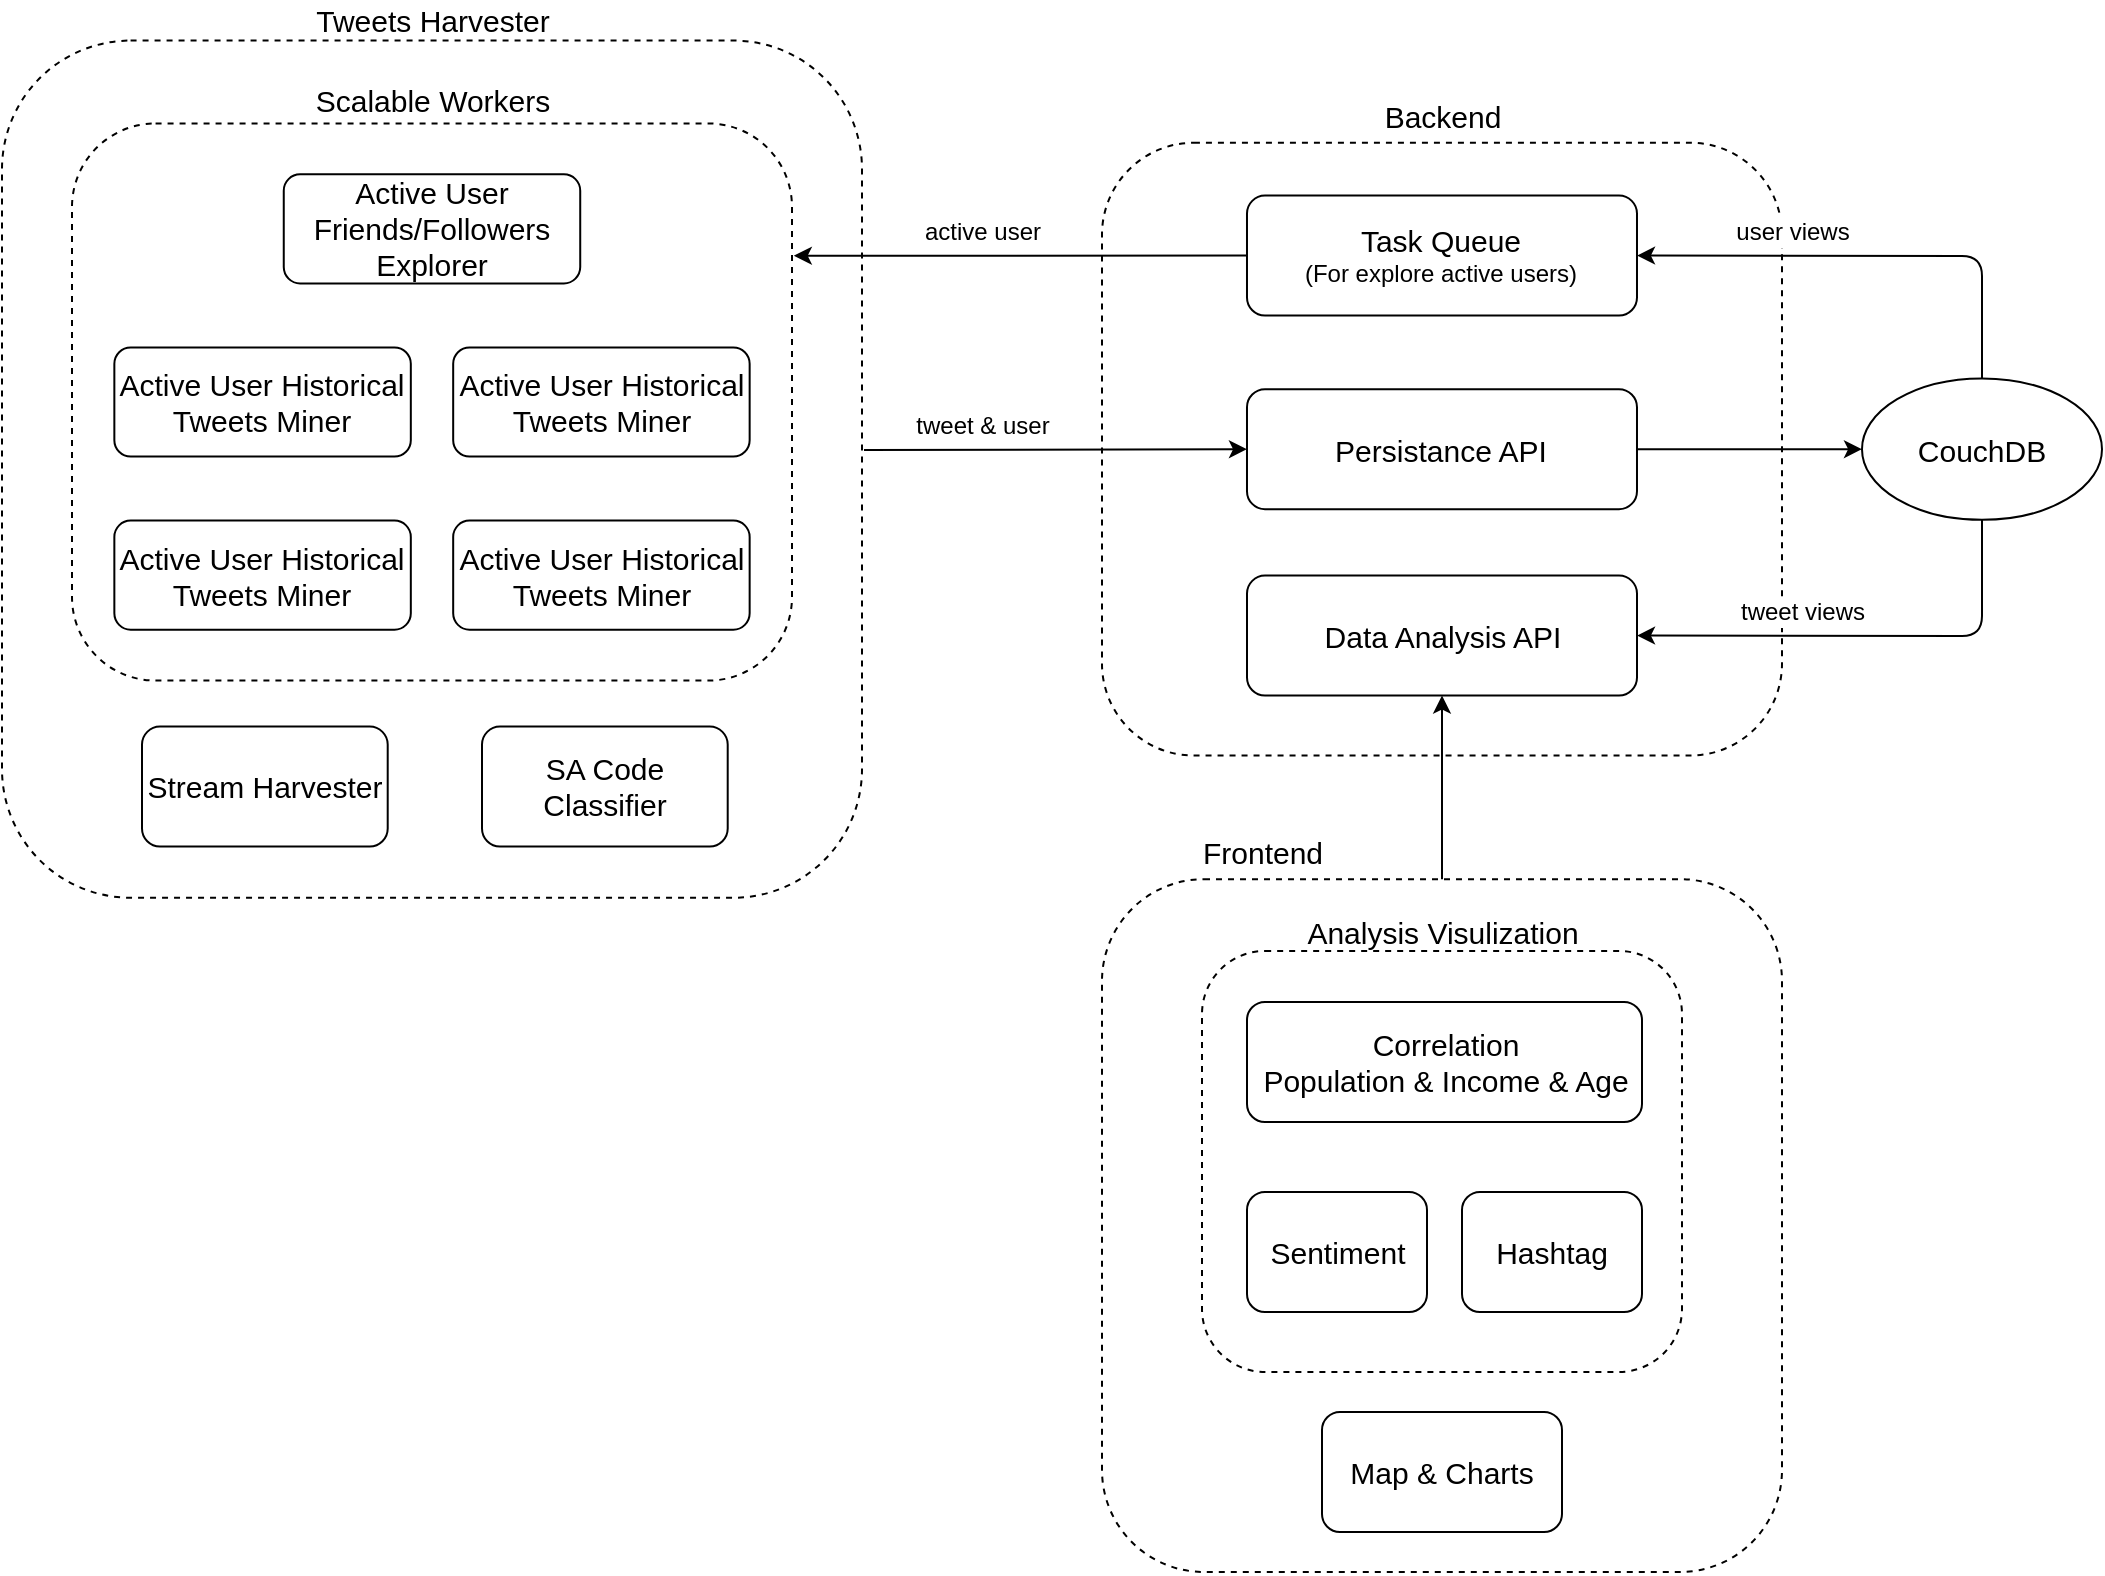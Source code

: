 <mxfile version="13.1.3" type="device"><diagram id="C5RBs43oDa-KdzZeNtuy" name="Page-1"><mxGraphModel dx="1601" dy="546" grid="1" gridSize="10" guides="1" tooltips="1" connect="1" arrows="1" fold="1" page="1" pageScale="1" pageWidth="827" pageHeight="1169" math="0" shadow="0"><root><mxCell id="WIyWlLk6GJQsqaUBKTNV-0"/><mxCell id="WIyWlLk6GJQsqaUBKTNV-1" parent="WIyWlLk6GJQsqaUBKTNV-0"/><mxCell id="iR7nIhYMgBCpDcacIGAv-37" value="" style="group" vertex="1" connectable="0" parent="WIyWlLk6GJQsqaUBKTNV-1"><mxGeometry x="-130" y="24.29" width="430" height="448.57" as="geometry"/></mxCell><mxCell id="iR7nIhYMgBCpDcacIGAv-35" value="" style="rounded=1;whiteSpace=wrap;html=1;dashed=1;fillColor=none;strokeWidth=1;shadow=0;" vertex="1" parent="iR7nIhYMgBCpDcacIGAv-37"><mxGeometry y="20" width="430" height="428.57" as="geometry"/></mxCell><mxCell id="iR7nIhYMgBCpDcacIGAv-36" value="Tweets Harvester" style="text;html=1;align=center;verticalAlign=middle;resizable=0;points=[];autosize=1;fontSize=15;" vertex="1" parent="iR7nIhYMgBCpDcacIGAv-37"><mxGeometry x="150.0" width="130" height="20" as="geometry"/></mxCell><mxCell id="iR7nIhYMgBCpDcacIGAv-6" value="Stream Harvester" style="rounded=1;whiteSpace=wrap;html=1;shadow=0;strokeWidth=1;fillColor=none;fontSize=15;" vertex="1" parent="iR7nIhYMgBCpDcacIGAv-37"><mxGeometry x="70.001" y="363" width="122.857" height="60" as="geometry"/></mxCell><mxCell id="iR7nIhYMgBCpDcacIGAv-30" value="Scalable Workers" style="text;html=1;align=center;verticalAlign=middle;resizable=0;points=[];autosize=1;fontSize=15;" vertex="1" parent="iR7nIhYMgBCpDcacIGAv-37"><mxGeometry x="149.998" y="40" width="130" height="20" as="geometry"/></mxCell><mxCell id="iR7nIhYMgBCpDcacIGAv-31" value="" style="group" vertex="1" connectable="0" parent="iR7nIhYMgBCpDcacIGAv-37"><mxGeometry x="35" y="40" width="360" height="300" as="geometry"/></mxCell><mxCell id="iR7nIhYMgBCpDcacIGAv-29" value="" style="rounded=1;whiteSpace=wrap;html=1;dashed=1;fillColor=none;strokeWidth=1;shadow=0;" vertex="1" parent="iR7nIhYMgBCpDcacIGAv-31"><mxGeometry y="21.429" width="360" height="278.571" as="geometry"/></mxCell><mxCell id="iR7nIhYMgBCpDcacIGAv-23" value="Active User Historical Tweets Miner" style="rounded=1;whiteSpace=wrap;html=1;shadow=0;labelBackgroundColor=none;strokeWidth=1;fillColor=none;fontSize=15;" vertex="1" parent="iR7nIhYMgBCpDcacIGAv-31"><mxGeometry x="21.176" y="133.437" width="148.235" height="54.545" as="geometry"/></mxCell><mxCell id="iR7nIhYMgBCpDcacIGAv-20" value="Active User Friends/Followers Explorer" style="rounded=1;whiteSpace=wrap;html=1;shadow=0;labelBackgroundColor=none;strokeWidth=1;fillColor=none;fontSize=15;" vertex="1" parent="iR7nIhYMgBCpDcacIGAv-31"><mxGeometry x="105.882" y="46.873" width="148.235" height="54.545" as="geometry"/></mxCell><mxCell id="iR7nIhYMgBCpDcacIGAv-21" value="Active User Historical Tweets Miner" style="rounded=1;whiteSpace=wrap;html=1;shadow=0;labelBackgroundColor=none;strokeWidth=1;fillColor=none;fontSize=15;" vertex="1" parent="iR7nIhYMgBCpDcacIGAv-31"><mxGeometry x="190.588" y="133.437" width="148.235" height="54.545" as="geometry"/></mxCell><mxCell id="iR7nIhYMgBCpDcacIGAv-22" value="Active User Historical Tweets Miner" style="rounded=1;whiteSpace=wrap;html=1;shadow=0;labelBackgroundColor=none;strokeWidth=1;fillColor=none;fontSize=15;" vertex="1" parent="iR7nIhYMgBCpDcacIGAv-31"><mxGeometry x="21.176" y="220" width="148.235" height="54.545" as="geometry"/></mxCell><mxCell id="iR7nIhYMgBCpDcacIGAv-32" value="Active User Historical Tweets Miner" style="rounded=1;whiteSpace=wrap;html=1;shadow=0;labelBackgroundColor=none;strokeWidth=1;fillColor=none;fontSize=15;" vertex="1" parent="iR7nIhYMgBCpDcacIGAv-31"><mxGeometry x="190.588" y="220" width="148.235" height="54.545" as="geometry"/></mxCell><mxCell id="iR7nIhYMgBCpDcacIGAv-58" value="SA Code&lt;br&gt;Classifier" style="rounded=1;whiteSpace=wrap;html=1;shadow=0;strokeWidth=1;fillColor=none;fontSize=15;" vertex="1" parent="iR7nIhYMgBCpDcacIGAv-37"><mxGeometry x="240.001" y="363" width="122.857" height="60" as="geometry"/></mxCell><mxCell id="iR7nIhYMgBCpDcacIGAv-4" value="" style="group;perimeterSpacing=0;fontSize=15;" vertex="1" connectable="0" parent="WIyWlLk6GJQsqaUBKTNV-1"><mxGeometry x="420" y="71.79" width="340" height="330" as="geometry"/></mxCell><mxCell id="iR7nIhYMgBCpDcacIGAv-2" value="" style="rounded=1;whiteSpace=wrap;html=1;dashed=1;fillColor=none;strokeWidth=1;shadow=0;" vertex="1" parent="iR7nIhYMgBCpDcacIGAv-4"><mxGeometry y="23.571" width="340" height="306.429" as="geometry"/></mxCell><mxCell id="iR7nIhYMgBCpDcacIGAv-3" value="Backend" style="text;html=1;align=center;verticalAlign=middle;resizable=0;points=[];autosize=1;fontSize=15;" vertex="1" parent="iR7nIhYMgBCpDcacIGAv-4"><mxGeometry x="135.001" width="70" height="20" as="geometry"/></mxCell><mxCell id="iR7nIhYMgBCpDcacIGAv-0" value="&lt;font style=&quot;font-size: 15px&quot;&gt;Task Queue&lt;/font&gt;&lt;br&gt;(For explore active users)" style="rounded=1;whiteSpace=wrap;html=1;" vertex="1" parent="iR7nIhYMgBCpDcacIGAv-4"><mxGeometry x="72.497" y="49.999" width="195" height="60" as="geometry"/></mxCell><mxCell id="iR7nIhYMgBCpDcacIGAv-8" value="Persistance API" style="rounded=1;whiteSpace=wrap;html=1;shadow=0;strokeWidth=1;fillColor=none;fontSize=15;" vertex="1" parent="iR7nIhYMgBCpDcacIGAv-4"><mxGeometry x="72.497" y="146.786" width="195" height="60" as="geometry"/></mxCell><mxCell id="iR7nIhYMgBCpDcacIGAv-38" value="Data Analysis API" style="rounded=1;whiteSpace=wrap;html=1;shadow=0;labelBackgroundColor=#ffffff;strokeWidth=1;fillColor=none;fontSize=15;" vertex="1" parent="iR7nIhYMgBCpDcacIGAv-4"><mxGeometry x="72.5" y="240" width="195" height="60" as="geometry"/></mxCell><mxCell id="iR7nIhYMgBCpDcacIGAv-12" style="orthogonalLoop=1;jettySize=auto;html=1;rounded=1;entryX=0;entryY=0.5;entryDx=0;entryDy=0;" edge="1" parent="WIyWlLk6GJQsqaUBKTNV-1" target="iR7nIhYMgBCpDcacIGAv-8"><mxGeometry relative="1" as="geometry"><mxPoint x="301" y="249" as="sourcePoint"/><mxPoint x="480" y="249" as="targetPoint"/></mxGeometry></mxCell><mxCell id="iR7nIhYMgBCpDcacIGAv-15" value="tweet &amp;amp; user" style="edgeLabel;html=1;align=center;verticalAlign=middle;resizable=0;points=[];labelBackgroundColor=none;fontSize=12;" vertex="1" connectable="0" parent="iR7nIhYMgBCpDcacIGAv-12"><mxGeometry x="0.388" y="1" relative="1" as="geometry"><mxPoint x="-74.66" y="-10.92" as="offset"/></mxGeometry></mxCell><mxCell id="iR7nIhYMgBCpDcacIGAv-18" style="edgeStyle=none;rounded=1;orthogonalLoop=1;jettySize=auto;html=1;exitX=0.5;exitY=0;exitDx=0;exitDy=0;entryX=1;entryY=0.5;entryDx=0;entryDy=0;fontSize=15;" edge="1" parent="WIyWlLk6GJQsqaUBKTNV-1" source="iR7nIhYMgBCpDcacIGAv-16" target="iR7nIhYMgBCpDcacIGAv-0"><mxGeometry relative="1" as="geometry"><Array as="points"><mxPoint x="860" y="152"/></Array></mxGeometry></mxCell><mxCell id="iR7nIhYMgBCpDcacIGAv-39" style="edgeStyle=none;rounded=1;orthogonalLoop=1;jettySize=auto;html=1;exitX=0.5;exitY=1;exitDx=0;exitDy=0;entryX=1;entryY=0.5;entryDx=0;entryDy=0;fontSize=15;" edge="1" parent="WIyWlLk6GJQsqaUBKTNV-1" source="iR7nIhYMgBCpDcacIGAv-16" target="iR7nIhYMgBCpDcacIGAv-38"><mxGeometry relative="1" as="geometry"><Array as="points"><mxPoint x="860" y="342"/></Array></mxGeometry></mxCell><mxCell id="iR7nIhYMgBCpDcacIGAv-16" value="CouchDB" style="ellipse;whiteSpace=wrap;html=1;rounded=1;shadow=0;labelBackgroundColor=none;strokeWidth=1;fillColor=none;fontSize=15;" vertex="1" parent="WIyWlLk6GJQsqaUBKTNV-1"><mxGeometry x="800" y="213.22" width="120" height="70.714" as="geometry"/></mxCell><mxCell id="iR7nIhYMgBCpDcacIGAv-17" style="edgeStyle=none;rounded=1;orthogonalLoop=1;jettySize=auto;html=1;exitX=1;exitY=0.5;exitDx=0;exitDy=0;entryX=0;entryY=0.5;entryDx=0;entryDy=0;" edge="1" parent="WIyWlLk6GJQsqaUBKTNV-1" source="iR7nIhYMgBCpDcacIGAv-8" target="iR7nIhYMgBCpDcacIGAv-16"><mxGeometry relative="1" as="geometry"/></mxCell><mxCell id="iR7nIhYMgBCpDcacIGAv-19" value="user views" style="text;html=1;align=center;verticalAlign=middle;resizable=0;points=[];autosize=1;fontSize=12;labelBackgroundColor=#ffffff;" vertex="1" parent="WIyWlLk6GJQsqaUBKTNV-1"><mxGeometry x="730" y="130" width="70" height="20" as="geometry"/></mxCell><mxCell id="iR7nIhYMgBCpDcacIGAv-40" value="tweet views" style="text;html=1;align=center;verticalAlign=middle;resizable=0;points=[];autosize=1;fontSize=12;labelBackgroundColor=#ffffff;" vertex="1" parent="WIyWlLk6GJQsqaUBKTNV-1"><mxGeometry x="730" y="320" width="80" height="20" as="geometry"/></mxCell><mxCell id="iR7nIhYMgBCpDcacIGAv-33" value="" style="endArrow=classic;html=1;fontSize=15;exitX=0;exitY=0.5;exitDx=0;exitDy=0;entryX=0.93;entryY=0.251;entryDx=0;entryDy=0;entryPerimeter=0;" edge="1" parent="WIyWlLk6GJQsqaUBKTNV-1" source="iR7nIhYMgBCpDcacIGAv-0"><mxGeometry width="50" height="50" relative="1" as="geometry"><mxPoint x="488.497" y="151.789" as="sourcePoint"/><mxPoint x="265.9" y="151.861" as="targetPoint"/></mxGeometry></mxCell><mxCell id="iR7nIhYMgBCpDcacIGAv-34" value="active user" style="edgeLabel;html=1;align=center;verticalAlign=middle;resizable=0;points=[];fontSize=12;" vertex="1" connectable="0" parent="iR7nIhYMgBCpDcacIGAv-33"><mxGeometry x="-0.014" y="1" relative="1" as="geometry"><mxPoint x="-20.83" y="-12.82" as="offset"/></mxGeometry></mxCell><mxCell id="iR7nIhYMgBCpDcacIGAv-47" style="edgeStyle=none;rounded=1;orthogonalLoop=1;jettySize=auto;html=1;exitX=0.5;exitY=0;exitDx=0;exitDy=0;entryX=0.5;entryY=1;entryDx=0;entryDy=0;fontSize=12;" edge="1" parent="WIyWlLk6GJQsqaUBKTNV-1" source="iR7nIhYMgBCpDcacIGAv-42" target="iR7nIhYMgBCpDcacIGAv-38"><mxGeometry relative="1" as="geometry"/></mxCell><mxCell id="iR7nIhYMgBCpDcacIGAv-42" value="" style="rounded=1;whiteSpace=wrap;html=1;dashed=1;fillColor=none;strokeWidth=1;shadow=0;" vertex="1" parent="WIyWlLk6GJQsqaUBKTNV-1"><mxGeometry x="420" y="463.57" width="340" height="346.43" as="geometry"/></mxCell><mxCell id="iR7nIhYMgBCpDcacIGAv-43" value="Frontend" style="text;html=1;align=center;verticalAlign=middle;resizable=0;points=[];autosize=1;fontSize=15;" vertex="1" parent="WIyWlLk6GJQsqaUBKTNV-1"><mxGeometry x="460.001" y="440" width="80" height="20" as="geometry"/></mxCell><mxCell id="iR7nIhYMgBCpDcacIGAv-56" value="" style="group" vertex="1" connectable="0" parent="WIyWlLk6GJQsqaUBKTNV-1"><mxGeometry x="470" y="480" width="240" height="230" as="geometry"/></mxCell><mxCell id="iR7nIhYMgBCpDcacIGAv-55" value="" style="group" vertex="1" connectable="0" parent="iR7nIhYMgBCpDcacIGAv-56"><mxGeometry width="240" height="230" as="geometry"/></mxCell><mxCell id="iR7nIhYMgBCpDcacIGAv-51" value="" style="rounded=1;whiteSpace=wrap;html=1;dashed=1;fillColor=none;strokeWidth=1;shadow=0;" vertex="1" parent="iR7nIhYMgBCpDcacIGAv-55"><mxGeometry y="19.456" width="240" height="210.544" as="geometry"/></mxCell><mxCell id="iR7nIhYMgBCpDcacIGAv-52" value="Analysis Visulization" style="text;html=1;align=center;verticalAlign=middle;resizable=0;points=[];autosize=1;fontSize=15;" vertex="1" parent="iR7nIhYMgBCpDcacIGAv-55"><mxGeometry x="45" width="150" height="20" as="geometry"/></mxCell><mxCell id="iR7nIhYMgBCpDcacIGAv-48" value="Correlation&lt;br&gt;Population &amp;amp; Income &amp;amp; Age" style="rounded=1;whiteSpace=wrap;html=1;shadow=0;labelBackgroundColor=#ffffff;strokeWidth=1;fillColor=none;fontSize=15;" vertex="1" parent="iR7nIhYMgBCpDcacIGAv-56"><mxGeometry x="22.5" y="45" width="197.5" height="60" as="geometry"/></mxCell><mxCell id="iR7nIhYMgBCpDcacIGAv-49" value="Hashtag" style="rounded=1;whiteSpace=wrap;html=1;shadow=0;labelBackgroundColor=#ffffff;strokeWidth=1;fillColor=none;fontSize=15;" vertex="1" parent="iR7nIhYMgBCpDcacIGAv-56"><mxGeometry x="130" y="140" width="90" height="60" as="geometry"/></mxCell><mxCell id="iR7nIhYMgBCpDcacIGAv-50" value="Sentiment" style="rounded=1;whiteSpace=wrap;html=1;shadow=0;labelBackgroundColor=#ffffff;strokeWidth=1;fillColor=none;fontSize=15;" vertex="1" parent="iR7nIhYMgBCpDcacIGAv-56"><mxGeometry x="22.5" y="140" width="90" height="60" as="geometry"/></mxCell><mxCell id="iR7nIhYMgBCpDcacIGAv-57" value="Map &amp;amp; Charts" style="rounded=1;whiteSpace=wrap;html=1;shadow=0;labelBackgroundColor=#ffffff;strokeWidth=1;fillColor=none;fontSize=15;" vertex="1" parent="WIyWlLk6GJQsqaUBKTNV-1"><mxGeometry x="530" y="730" width="120" height="60" as="geometry"/></mxCell></root></mxGraphModel></diagram></mxfile>
